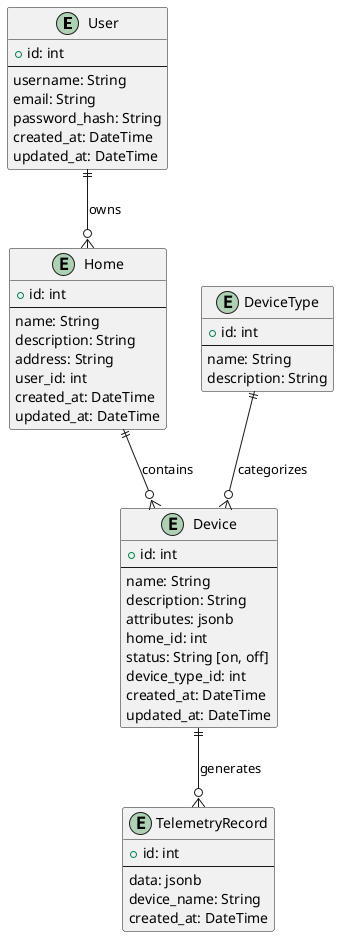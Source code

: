@startuml
!define DEVICONS https://raw.githubusercontent.com/tupadr3/plantuml-icon-font-sprites/master/devicons

entity User {
    + id: int
    --
    username: String
    email: String
    password_hash: String
    created_at: DateTime
    updated_at: DateTime
}

entity Home {
    + id: int
    --
    name: String
    description: String
    address: String
    user_id: int
    created_at: DateTime
    updated_at: DateTime
}

entity Device {
    + id: int
    --
    name: String
    description: String
    attributes: jsonb
    home_id: int
    status: String [on, off]
    device_type_id: int
    created_at: DateTime
    updated_at: DateTime
}

entity DeviceType {
    + id: int
    --
    name: String
    description: String
}

entity TelemetryRecord {
    + id: int
    --
    data: jsonb
    device_name: String
    created_at: DateTime
}


User ||--o{ Home : "owns"
Home ||--o{ Device : "contains"
Device ||--o{ TelemetryRecord : "generates"
DeviceType ||--o{ Device : "categorizes"

@enduml
